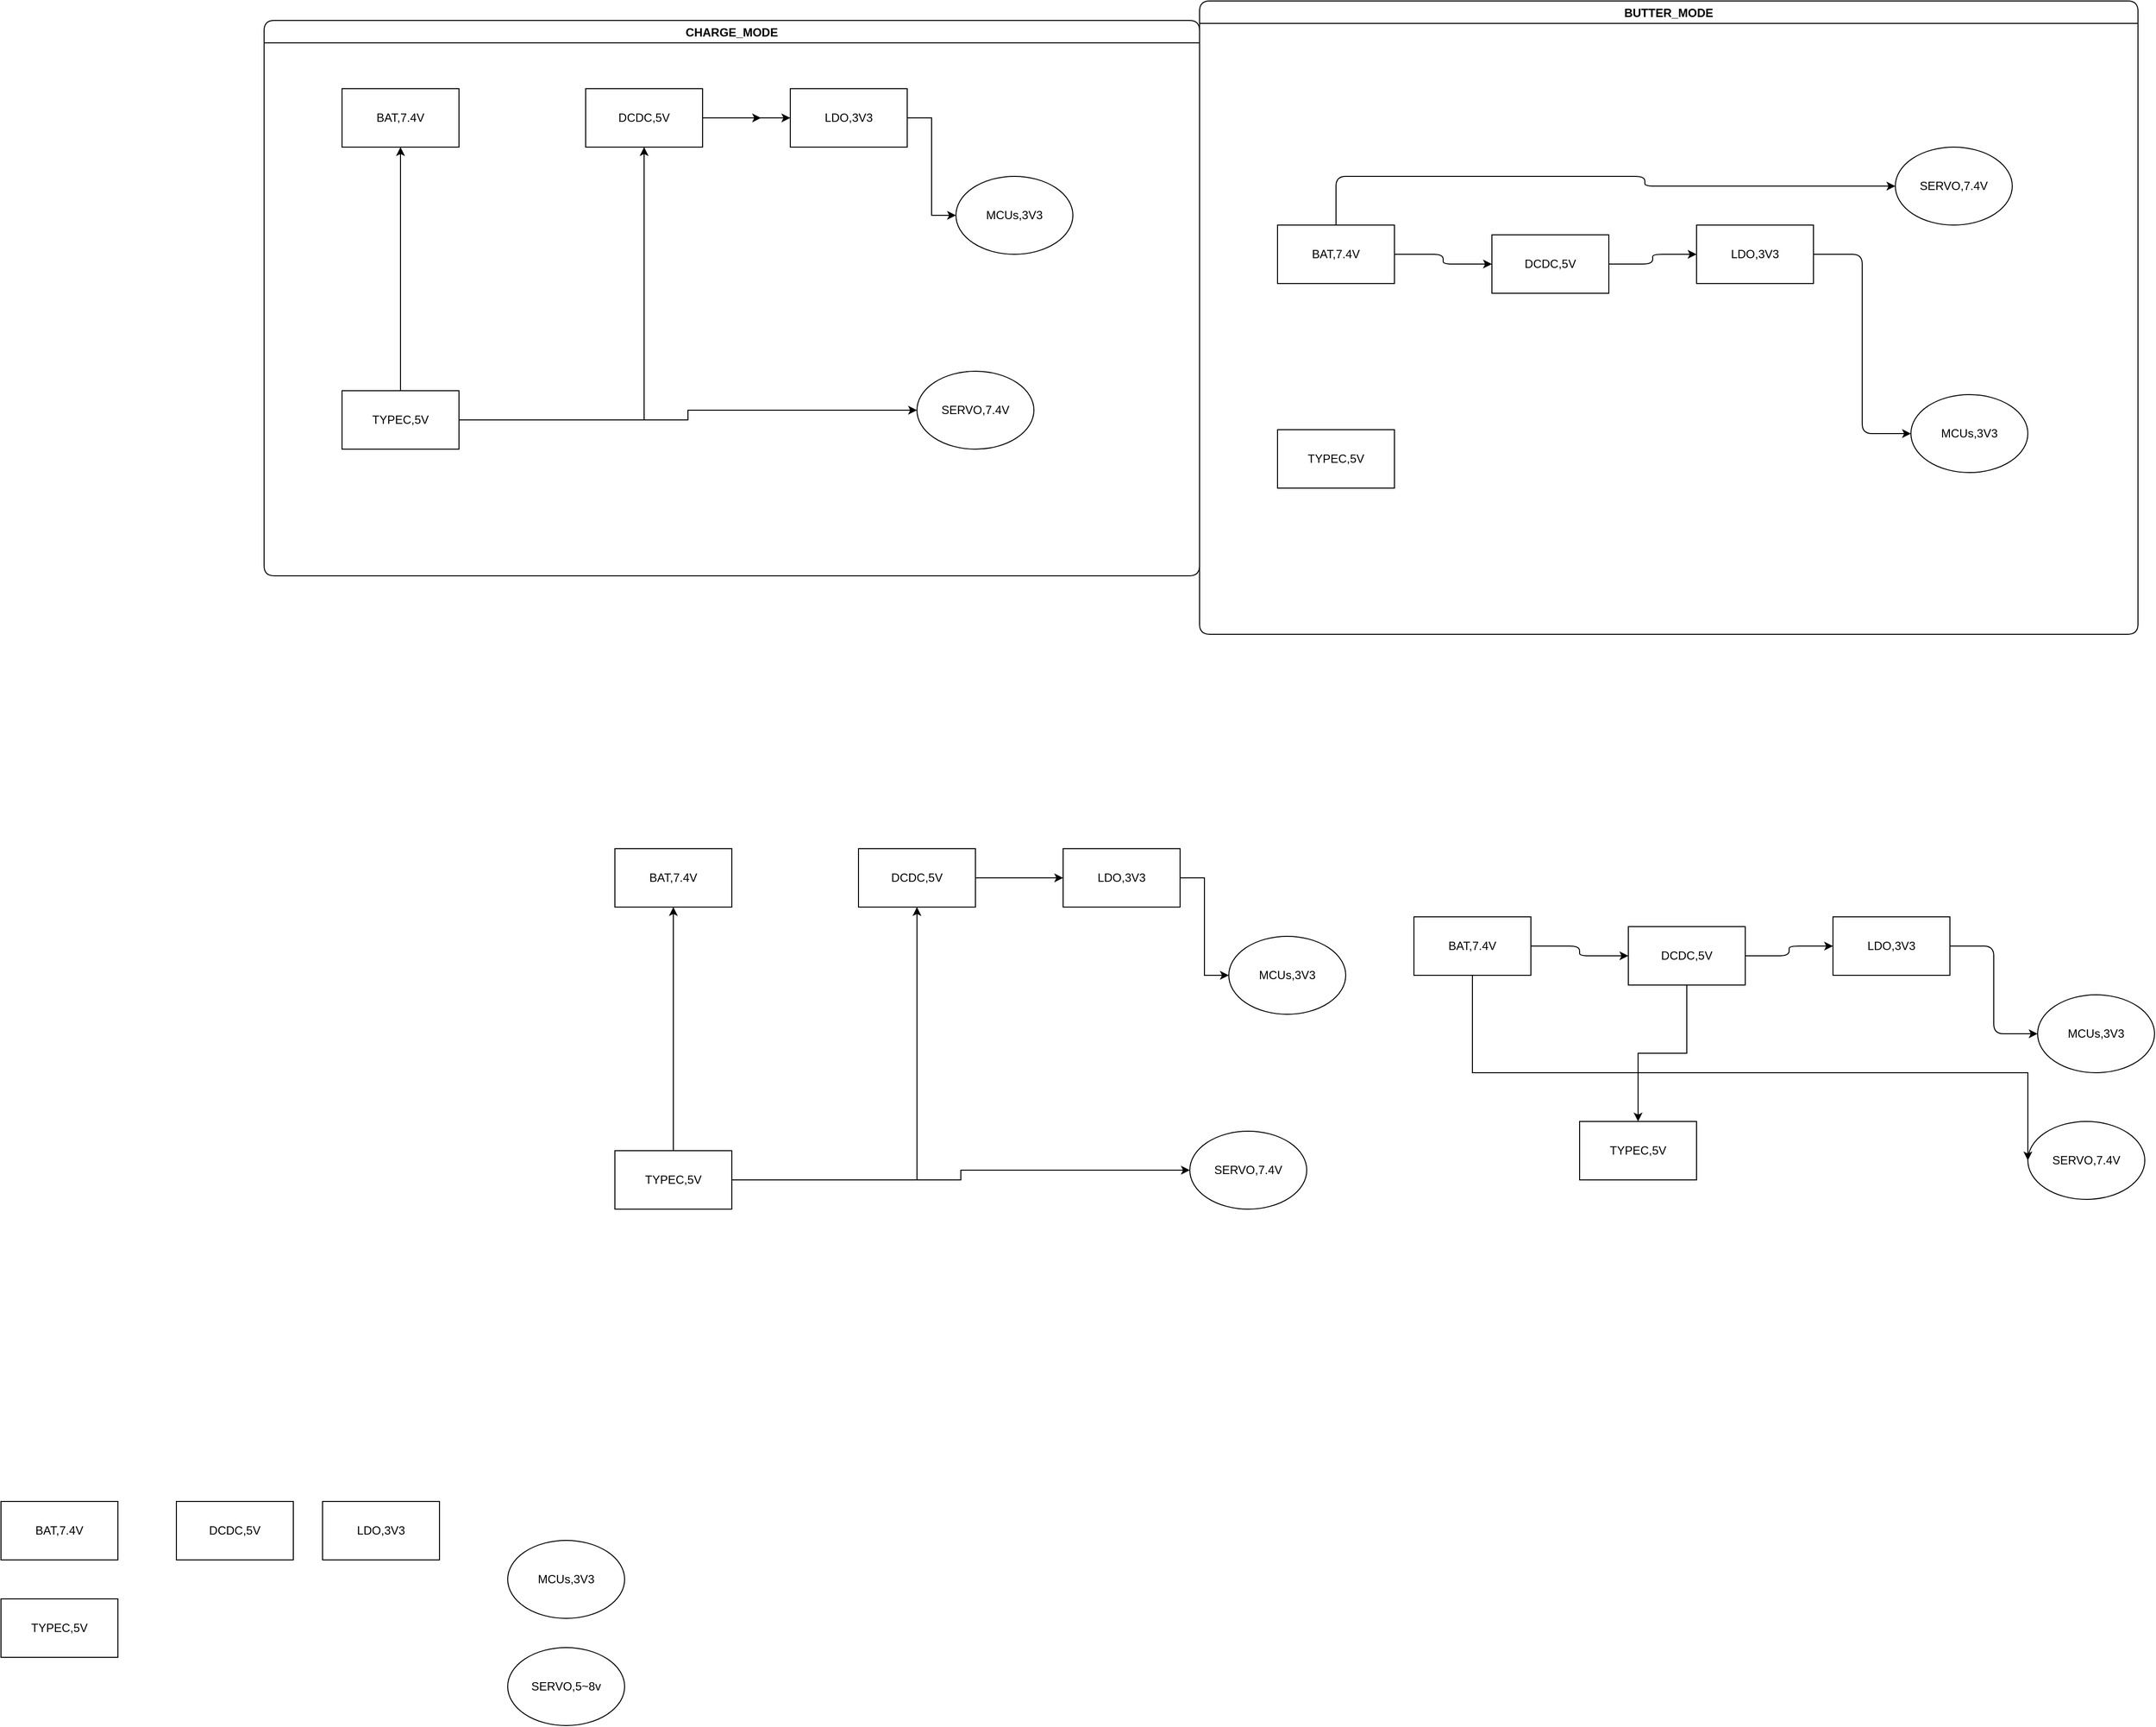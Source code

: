 <mxfile version="24.0.8" type="device">
  <diagram name="第 1 页" id="rzn3k8wz09NM76KmNrsG">
    <mxGraphModel dx="2770" dy="664" grid="1" gridSize="10" guides="1" tooltips="1" connect="1" arrows="1" fold="1" page="1" pageScale="1" pageWidth="827" pageHeight="1169" math="0" shadow="0">
      <root>
        <mxCell id="0" />
        <mxCell id="1" parent="0" />
        <mxCell id="XRnQMGbnzp4XAEFLV66Y-9" value="BUTTER_MODE" style="swimlane;rounded=1;" parent="1" vertex="1">
          <mxGeometry x="-290" y="200" width="963" height="650" as="geometry" />
        </mxCell>
        <mxCell id="XRnQMGbnzp4XAEFLV66Y-18" style="edgeStyle=orthogonalEdgeStyle;rounded=1;orthogonalLoop=1;jettySize=auto;html=1;exitX=1;exitY=0.5;exitDx=0;exitDy=0;curved=0;" parent="XRnQMGbnzp4XAEFLV66Y-9" source="XRnQMGbnzp4XAEFLV66Y-16" target="XRnQMGbnzp4XAEFLV66Y-4" edge="1">
          <mxGeometry relative="1" as="geometry" />
        </mxCell>
        <mxCell id="XRnQMGbnzp4XAEFLV66Y-16" value="DCDC,5V" style="rounded=0;whiteSpace=wrap;html=1;" parent="XRnQMGbnzp4XAEFLV66Y-9" vertex="1">
          <mxGeometry x="300" y="240" width="120" height="60" as="geometry" />
        </mxCell>
        <mxCell id="XRnQMGbnzp4XAEFLV66Y-19" style="edgeStyle=orthogonalEdgeStyle;rounded=1;orthogonalLoop=1;jettySize=auto;html=1;entryX=0;entryY=0.5;entryDx=0;entryDy=0;curved=0;" parent="XRnQMGbnzp4XAEFLV66Y-9" source="XRnQMGbnzp4XAEFLV66Y-4" target="XRnQMGbnzp4XAEFLV66Y-6" edge="1">
          <mxGeometry relative="1" as="geometry" />
        </mxCell>
        <mxCell id="XRnQMGbnzp4XAEFLV66Y-4" value="LDO,3V3" style="rounded=0;whiteSpace=wrap;html=1;" parent="XRnQMGbnzp4XAEFLV66Y-9" vertex="1">
          <mxGeometry x="510" y="230" width="120" height="60" as="geometry" />
        </mxCell>
        <mxCell id="XRnQMGbnzp4XAEFLV66Y-5" value="SERVO,7.4V" style="ellipse;whiteSpace=wrap;html=1;" parent="XRnQMGbnzp4XAEFLV66Y-9" vertex="1">
          <mxGeometry x="714" y="150" width="120" height="80" as="geometry" />
        </mxCell>
        <mxCell id="XRnQMGbnzp4XAEFLV66Y-6" value="MCUs,3V3" style="ellipse;whiteSpace=wrap;html=1;" parent="XRnQMGbnzp4XAEFLV66Y-9" vertex="1">
          <mxGeometry x="730" y="404" width="120" height="80" as="geometry" />
        </mxCell>
        <mxCell id="XRnQMGbnzp4XAEFLV66Y-17" style="edgeStyle=orthogonalEdgeStyle;rounded=1;orthogonalLoop=1;jettySize=auto;html=1;entryX=0;entryY=0.5;entryDx=0;entryDy=0;curved=0;" parent="XRnQMGbnzp4XAEFLV66Y-9" source="XRnQMGbnzp4XAEFLV66Y-2" target="XRnQMGbnzp4XAEFLV66Y-16" edge="1">
          <mxGeometry relative="1" as="geometry" />
        </mxCell>
        <mxCell id="XRnQMGbnzp4XAEFLV66Y-20" style="edgeStyle=orthogonalEdgeStyle;rounded=1;orthogonalLoop=1;jettySize=auto;html=1;curved=0;" parent="XRnQMGbnzp4XAEFLV66Y-9" source="XRnQMGbnzp4XAEFLV66Y-2" target="XRnQMGbnzp4XAEFLV66Y-5" edge="1">
          <mxGeometry relative="1" as="geometry">
            <Array as="points">
              <mxPoint x="140" y="180" />
              <mxPoint x="457" y="180" />
              <mxPoint x="457" y="190" />
            </Array>
          </mxGeometry>
        </mxCell>
        <mxCell id="XRnQMGbnzp4XAEFLV66Y-2" value="BAT,7.4V" style="rounded=0;whiteSpace=wrap;html=1;" parent="XRnQMGbnzp4XAEFLV66Y-9" vertex="1">
          <mxGeometry x="80" y="230" width="120" height="60" as="geometry" />
        </mxCell>
        <mxCell id="XRnQMGbnzp4XAEFLV66Y-8" value="TYPEC,5V" style="rounded=0;whiteSpace=wrap;html=1;" parent="XRnQMGbnzp4XAEFLV66Y-9" vertex="1">
          <mxGeometry x="80" y="440" width="120" height="60" as="geometry" />
        </mxCell>
        <mxCell id="XRnQMGbnzp4XAEFLV66Y-21" value="CHARGE_MODE" style="swimlane;rounded=1;" parent="1" vertex="1">
          <mxGeometry x="-1250" y="220" width="960" height="570" as="geometry" />
        </mxCell>
        <mxCell id="XRnQMGbnzp4XAEFLV66Y-23" style="edgeStyle=orthogonalEdgeStyle;rounded=0;orthogonalLoop=1;jettySize=auto;html=1;entryX=0.5;entryY=1;entryDx=0;entryDy=0;" parent="XRnQMGbnzp4XAEFLV66Y-21" source="XRnQMGbnzp4XAEFLV66Y-15" target="XRnQMGbnzp4XAEFLV66Y-11" edge="1">
          <mxGeometry relative="1" as="geometry" />
        </mxCell>
        <mxCell id="XRnQMGbnzp4XAEFLV66Y-26" style="edgeStyle=orthogonalEdgeStyle;rounded=0;orthogonalLoop=1;jettySize=auto;html=1;" parent="XRnQMGbnzp4XAEFLV66Y-21" source="XRnQMGbnzp4XAEFLV66Y-15" target="XRnQMGbnzp4XAEFLV66Y-13" edge="1">
          <mxGeometry relative="1" as="geometry" />
        </mxCell>
        <mxCell id="XRnQMGbnzp4XAEFLV66Y-15" value="TYPEC,5V" style="rounded=0;whiteSpace=wrap;html=1;" parent="XRnQMGbnzp4XAEFLV66Y-21" vertex="1">
          <mxGeometry x="80" y="380" width="120" height="60" as="geometry" />
        </mxCell>
        <mxCell id="XRnQMGbnzp4XAEFLV66Y-25" style="edgeStyle=orthogonalEdgeStyle;rounded=0;orthogonalLoop=1;jettySize=auto;html=1;entryX=0;entryY=0.5;entryDx=0;entryDy=0;" parent="XRnQMGbnzp4XAEFLV66Y-21" source="XRnQMGbnzp4XAEFLV66Y-12" target="XRnQMGbnzp4XAEFLV66Y-14" edge="1">
          <mxGeometry relative="1" as="geometry" />
        </mxCell>
        <mxCell id="XRnQMGbnzp4XAEFLV66Y-12" value="LDO,3V3" style="rounded=0;whiteSpace=wrap;html=1;" parent="XRnQMGbnzp4XAEFLV66Y-21" vertex="1">
          <mxGeometry x="540" y="70" width="120" height="60" as="geometry" />
        </mxCell>
        <mxCell id="XRnQMGbnzp4XAEFLV66Y-24" style="edgeStyle=orthogonalEdgeStyle;rounded=0;orthogonalLoop=1;jettySize=auto;html=1;exitX=1;exitY=0.5;exitDx=0;exitDy=0;" parent="XRnQMGbnzp4XAEFLV66Y-21" source="XRnQMGbnzp4XAEFLV66Y-11" target="XRnQMGbnzp4XAEFLV66Y-12" edge="1">
          <mxGeometry relative="1" as="geometry" />
        </mxCell>
        <mxCell id="XRnQMGbnzp4XAEFLV66Y-52" style="edgeStyle=orthogonalEdgeStyle;rounded=0;orthogonalLoop=1;jettySize=auto;html=1;" parent="XRnQMGbnzp4XAEFLV66Y-21" source="XRnQMGbnzp4XAEFLV66Y-11" edge="1">
          <mxGeometry relative="1" as="geometry">
            <mxPoint x="510" y="100" as="targetPoint" />
          </mxGeometry>
        </mxCell>
        <mxCell id="XRnQMGbnzp4XAEFLV66Y-11" value="DCDC,5V" style="rounded=0;whiteSpace=wrap;html=1;" parent="XRnQMGbnzp4XAEFLV66Y-21" vertex="1">
          <mxGeometry x="330" y="70" width="120" height="60" as="geometry" />
        </mxCell>
        <mxCell id="XRnQMGbnzp4XAEFLV66Y-13" value="SERVO,7.4V" style="ellipse;whiteSpace=wrap;html=1;" parent="XRnQMGbnzp4XAEFLV66Y-21" vertex="1">
          <mxGeometry x="670" y="360" width="120" height="80" as="geometry" />
        </mxCell>
        <mxCell id="XRnQMGbnzp4XAEFLV66Y-14" value="MCUs,3V3" style="ellipse;whiteSpace=wrap;html=1;" parent="XRnQMGbnzp4XAEFLV66Y-21" vertex="1">
          <mxGeometry x="710" y="160" width="120" height="80" as="geometry" />
        </mxCell>
        <mxCell id="XRnQMGbnzp4XAEFLV66Y-10" value="BAT,7.4V" style="rounded=0;whiteSpace=wrap;html=1;" parent="XRnQMGbnzp4XAEFLV66Y-21" vertex="1">
          <mxGeometry x="80" y="70" width="120" height="60" as="geometry" />
        </mxCell>
        <mxCell id="XRnQMGbnzp4XAEFLV66Y-22" style="edgeStyle=orthogonalEdgeStyle;rounded=0;orthogonalLoop=1;jettySize=auto;html=1;entryX=0.5;entryY=1;entryDx=0;entryDy=0;" parent="XRnQMGbnzp4XAEFLV66Y-21" source="XRnQMGbnzp4XAEFLV66Y-15" target="XRnQMGbnzp4XAEFLV66Y-10" edge="1">
          <mxGeometry relative="1" as="geometry" />
        </mxCell>
        <mxCell id="XRnQMGbnzp4XAEFLV66Y-27" style="edgeStyle=orthogonalEdgeStyle;rounded=0;orthogonalLoop=1;jettySize=auto;html=1;entryX=0.5;entryY=1;entryDx=0;entryDy=0;" parent="1" source="XRnQMGbnzp4XAEFLV66Y-29" target="XRnQMGbnzp4XAEFLV66Y-33" edge="1">
          <mxGeometry relative="1" as="geometry" />
        </mxCell>
        <mxCell id="XRnQMGbnzp4XAEFLV66Y-28" style="edgeStyle=orthogonalEdgeStyle;rounded=0;orthogonalLoop=1;jettySize=auto;html=1;" parent="1" source="XRnQMGbnzp4XAEFLV66Y-29" target="XRnQMGbnzp4XAEFLV66Y-34" edge="1">
          <mxGeometry relative="1" as="geometry" />
        </mxCell>
        <mxCell id="XRnQMGbnzp4XAEFLV66Y-29" value="TYPEC,5V" style="rounded=0;whiteSpace=wrap;html=1;" parent="1" vertex="1">
          <mxGeometry x="-890" y="1380" width="120" height="60" as="geometry" />
        </mxCell>
        <mxCell id="XRnQMGbnzp4XAEFLV66Y-30" style="edgeStyle=orthogonalEdgeStyle;rounded=0;orthogonalLoop=1;jettySize=auto;html=1;entryX=0;entryY=0.5;entryDx=0;entryDy=0;" parent="1" source="XRnQMGbnzp4XAEFLV66Y-31" target="XRnQMGbnzp4XAEFLV66Y-35" edge="1">
          <mxGeometry relative="1" as="geometry" />
        </mxCell>
        <mxCell id="XRnQMGbnzp4XAEFLV66Y-31" value="LDO,3V3" style="rounded=0;whiteSpace=wrap;html=1;" parent="1" vertex="1">
          <mxGeometry x="-430" y="1070" width="120" height="60" as="geometry" />
        </mxCell>
        <mxCell id="XRnQMGbnzp4XAEFLV66Y-32" style="edgeStyle=orthogonalEdgeStyle;rounded=0;orthogonalLoop=1;jettySize=auto;html=1;exitX=1;exitY=0.5;exitDx=0;exitDy=0;" parent="1" source="XRnQMGbnzp4XAEFLV66Y-33" target="XRnQMGbnzp4XAEFLV66Y-31" edge="1">
          <mxGeometry relative="1" as="geometry" />
        </mxCell>
        <mxCell id="XRnQMGbnzp4XAEFLV66Y-33" value="DCDC,5V" style="rounded=0;whiteSpace=wrap;html=1;" parent="1" vertex="1">
          <mxGeometry x="-640" y="1070" width="120" height="60" as="geometry" />
        </mxCell>
        <mxCell id="XRnQMGbnzp4XAEFLV66Y-34" value="SERVO,7.4V" style="ellipse;whiteSpace=wrap;html=1;" parent="1" vertex="1">
          <mxGeometry x="-300" y="1360" width="120" height="80" as="geometry" />
        </mxCell>
        <mxCell id="XRnQMGbnzp4XAEFLV66Y-35" value="MCUs,3V3" style="ellipse;whiteSpace=wrap;html=1;" parent="1" vertex="1">
          <mxGeometry x="-260" y="1160" width="120" height="80" as="geometry" />
        </mxCell>
        <mxCell id="XRnQMGbnzp4XAEFLV66Y-36" value="BAT,7.4V" style="rounded=0;whiteSpace=wrap;html=1;" parent="1" vertex="1">
          <mxGeometry x="-890" y="1070" width="120" height="60" as="geometry" />
        </mxCell>
        <mxCell id="XRnQMGbnzp4XAEFLV66Y-37" style="edgeStyle=orthogonalEdgeStyle;rounded=0;orthogonalLoop=1;jettySize=auto;html=1;entryX=0.5;entryY=1;entryDx=0;entryDy=0;" parent="1" source="XRnQMGbnzp4XAEFLV66Y-29" target="XRnQMGbnzp4XAEFLV66Y-36" edge="1">
          <mxGeometry relative="1" as="geometry" />
        </mxCell>
        <mxCell id="XRnQMGbnzp4XAEFLV66Y-38" style="edgeStyle=orthogonalEdgeStyle;rounded=1;orthogonalLoop=1;jettySize=auto;html=1;exitX=1;exitY=0.5;exitDx=0;exitDy=0;curved=0;" parent="1" source="XRnQMGbnzp4XAEFLV66Y-39" target="XRnQMGbnzp4XAEFLV66Y-41" edge="1">
          <mxGeometry relative="1" as="geometry" />
        </mxCell>
        <mxCell id="XRnQMGbnzp4XAEFLV66Y-51" style="edgeStyle=orthogonalEdgeStyle;rounded=0;orthogonalLoop=1;jettySize=auto;html=1;" parent="1" source="XRnQMGbnzp4XAEFLV66Y-39" target="XRnQMGbnzp4XAEFLV66Y-47" edge="1">
          <mxGeometry relative="1" as="geometry" />
        </mxCell>
        <mxCell id="XRnQMGbnzp4XAEFLV66Y-39" value="DCDC,5V" style="rounded=0;whiteSpace=wrap;html=1;" parent="1" vertex="1">
          <mxGeometry x="150" y="1150" width="120" height="60" as="geometry" />
        </mxCell>
        <mxCell id="XRnQMGbnzp4XAEFLV66Y-40" style="edgeStyle=orthogonalEdgeStyle;rounded=1;orthogonalLoop=1;jettySize=auto;html=1;entryX=0;entryY=0.5;entryDx=0;entryDy=0;curved=0;" parent="1" source="XRnQMGbnzp4XAEFLV66Y-41" target="XRnQMGbnzp4XAEFLV66Y-43" edge="1">
          <mxGeometry relative="1" as="geometry" />
        </mxCell>
        <mxCell id="XRnQMGbnzp4XAEFLV66Y-41" value="LDO,3V3" style="rounded=0;whiteSpace=wrap;html=1;" parent="1" vertex="1">
          <mxGeometry x="360" y="1140" width="120" height="60" as="geometry" />
        </mxCell>
        <mxCell id="XRnQMGbnzp4XAEFLV66Y-42" value="SERVO,7.4V" style="ellipse;whiteSpace=wrap;html=1;" parent="1" vertex="1">
          <mxGeometry x="560" y="1350" width="120" height="80" as="geometry" />
        </mxCell>
        <mxCell id="XRnQMGbnzp4XAEFLV66Y-43" value="MCUs,3V3" style="ellipse;whiteSpace=wrap;html=1;" parent="1" vertex="1">
          <mxGeometry x="570" y="1220" width="120" height="80" as="geometry" />
        </mxCell>
        <mxCell id="XRnQMGbnzp4XAEFLV66Y-44" style="edgeStyle=orthogonalEdgeStyle;rounded=1;orthogonalLoop=1;jettySize=auto;html=1;entryX=0;entryY=0.5;entryDx=0;entryDy=0;curved=0;" parent="1" source="XRnQMGbnzp4XAEFLV66Y-46" target="XRnQMGbnzp4XAEFLV66Y-39" edge="1">
          <mxGeometry relative="1" as="geometry" />
        </mxCell>
        <mxCell id="XRnQMGbnzp4XAEFLV66Y-48" style="edgeStyle=orthogonalEdgeStyle;rounded=0;orthogonalLoop=1;jettySize=auto;html=1;exitX=0.5;exitY=1;exitDx=0;exitDy=0;entryX=0;entryY=0.5;entryDx=0;entryDy=0;" parent="1" source="XRnQMGbnzp4XAEFLV66Y-46" target="XRnQMGbnzp4XAEFLV66Y-42" edge="1">
          <mxGeometry relative="1" as="geometry">
            <Array as="points">
              <mxPoint x="-10" y="1300" />
              <mxPoint x="560" y="1300" />
            </Array>
          </mxGeometry>
        </mxCell>
        <mxCell id="XRnQMGbnzp4XAEFLV66Y-46" value="BAT,7.4V" style="rounded=0;whiteSpace=wrap;html=1;" parent="1" vertex="1">
          <mxGeometry x="-70" y="1140" width="120" height="60" as="geometry" />
        </mxCell>
        <mxCell id="XRnQMGbnzp4XAEFLV66Y-47" value="TYPEC,5V" style="rounded=0;whiteSpace=wrap;html=1;" parent="1" vertex="1">
          <mxGeometry x="100" y="1350" width="120" height="60" as="geometry" />
        </mxCell>
        <mxCell id="0x7rkZ2d89olbKsS2V6F-3" value="TYPEC,5V" style="rounded=0;whiteSpace=wrap;html=1;" vertex="1" parent="1">
          <mxGeometry x="-1520" y="1840" width="120" height="60" as="geometry" />
        </mxCell>
        <mxCell id="0x7rkZ2d89olbKsS2V6F-5" value="LDO,3V3" style="rounded=0;whiteSpace=wrap;html=1;" vertex="1" parent="1">
          <mxGeometry x="-1190" y="1740" width="120" height="60" as="geometry" />
        </mxCell>
        <mxCell id="0x7rkZ2d89olbKsS2V6F-8" value="DCDC,5V" style="rounded=0;whiteSpace=wrap;html=1;" vertex="1" parent="1">
          <mxGeometry x="-1340" y="1740" width="120" height="60" as="geometry" />
        </mxCell>
        <mxCell id="0x7rkZ2d89olbKsS2V6F-9" value="SERVO,5~8v" style="ellipse;whiteSpace=wrap;html=1;" vertex="1" parent="1">
          <mxGeometry x="-1000" y="1890" width="120" height="80" as="geometry" />
        </mxCell>
        <mxCell id="0x7rkZ2d89olbKsS2V6F-10" value="MCUs,3V3" style="ellipse;whiteSpace=wrap;html=1;" vertex="1" parent="1">
          <mxGeometry x="-1000" y="1780" width="120" height="80" as="geometry" />
        </mxCell>
        <mxCell id="0x7rkZ2d89olbKsS2V6F-11" value="BAT,7.4V" style="rounded=0;whiteSpace=wrap;html=1;" vertex="1" parent="1">
          <mxGeometry x="-1520" y="1740" width="120" height="60" as="geometry" />
        </mxCell>
      </root>
    </mxGraphModel>
  </diagram>
</mxfile>
